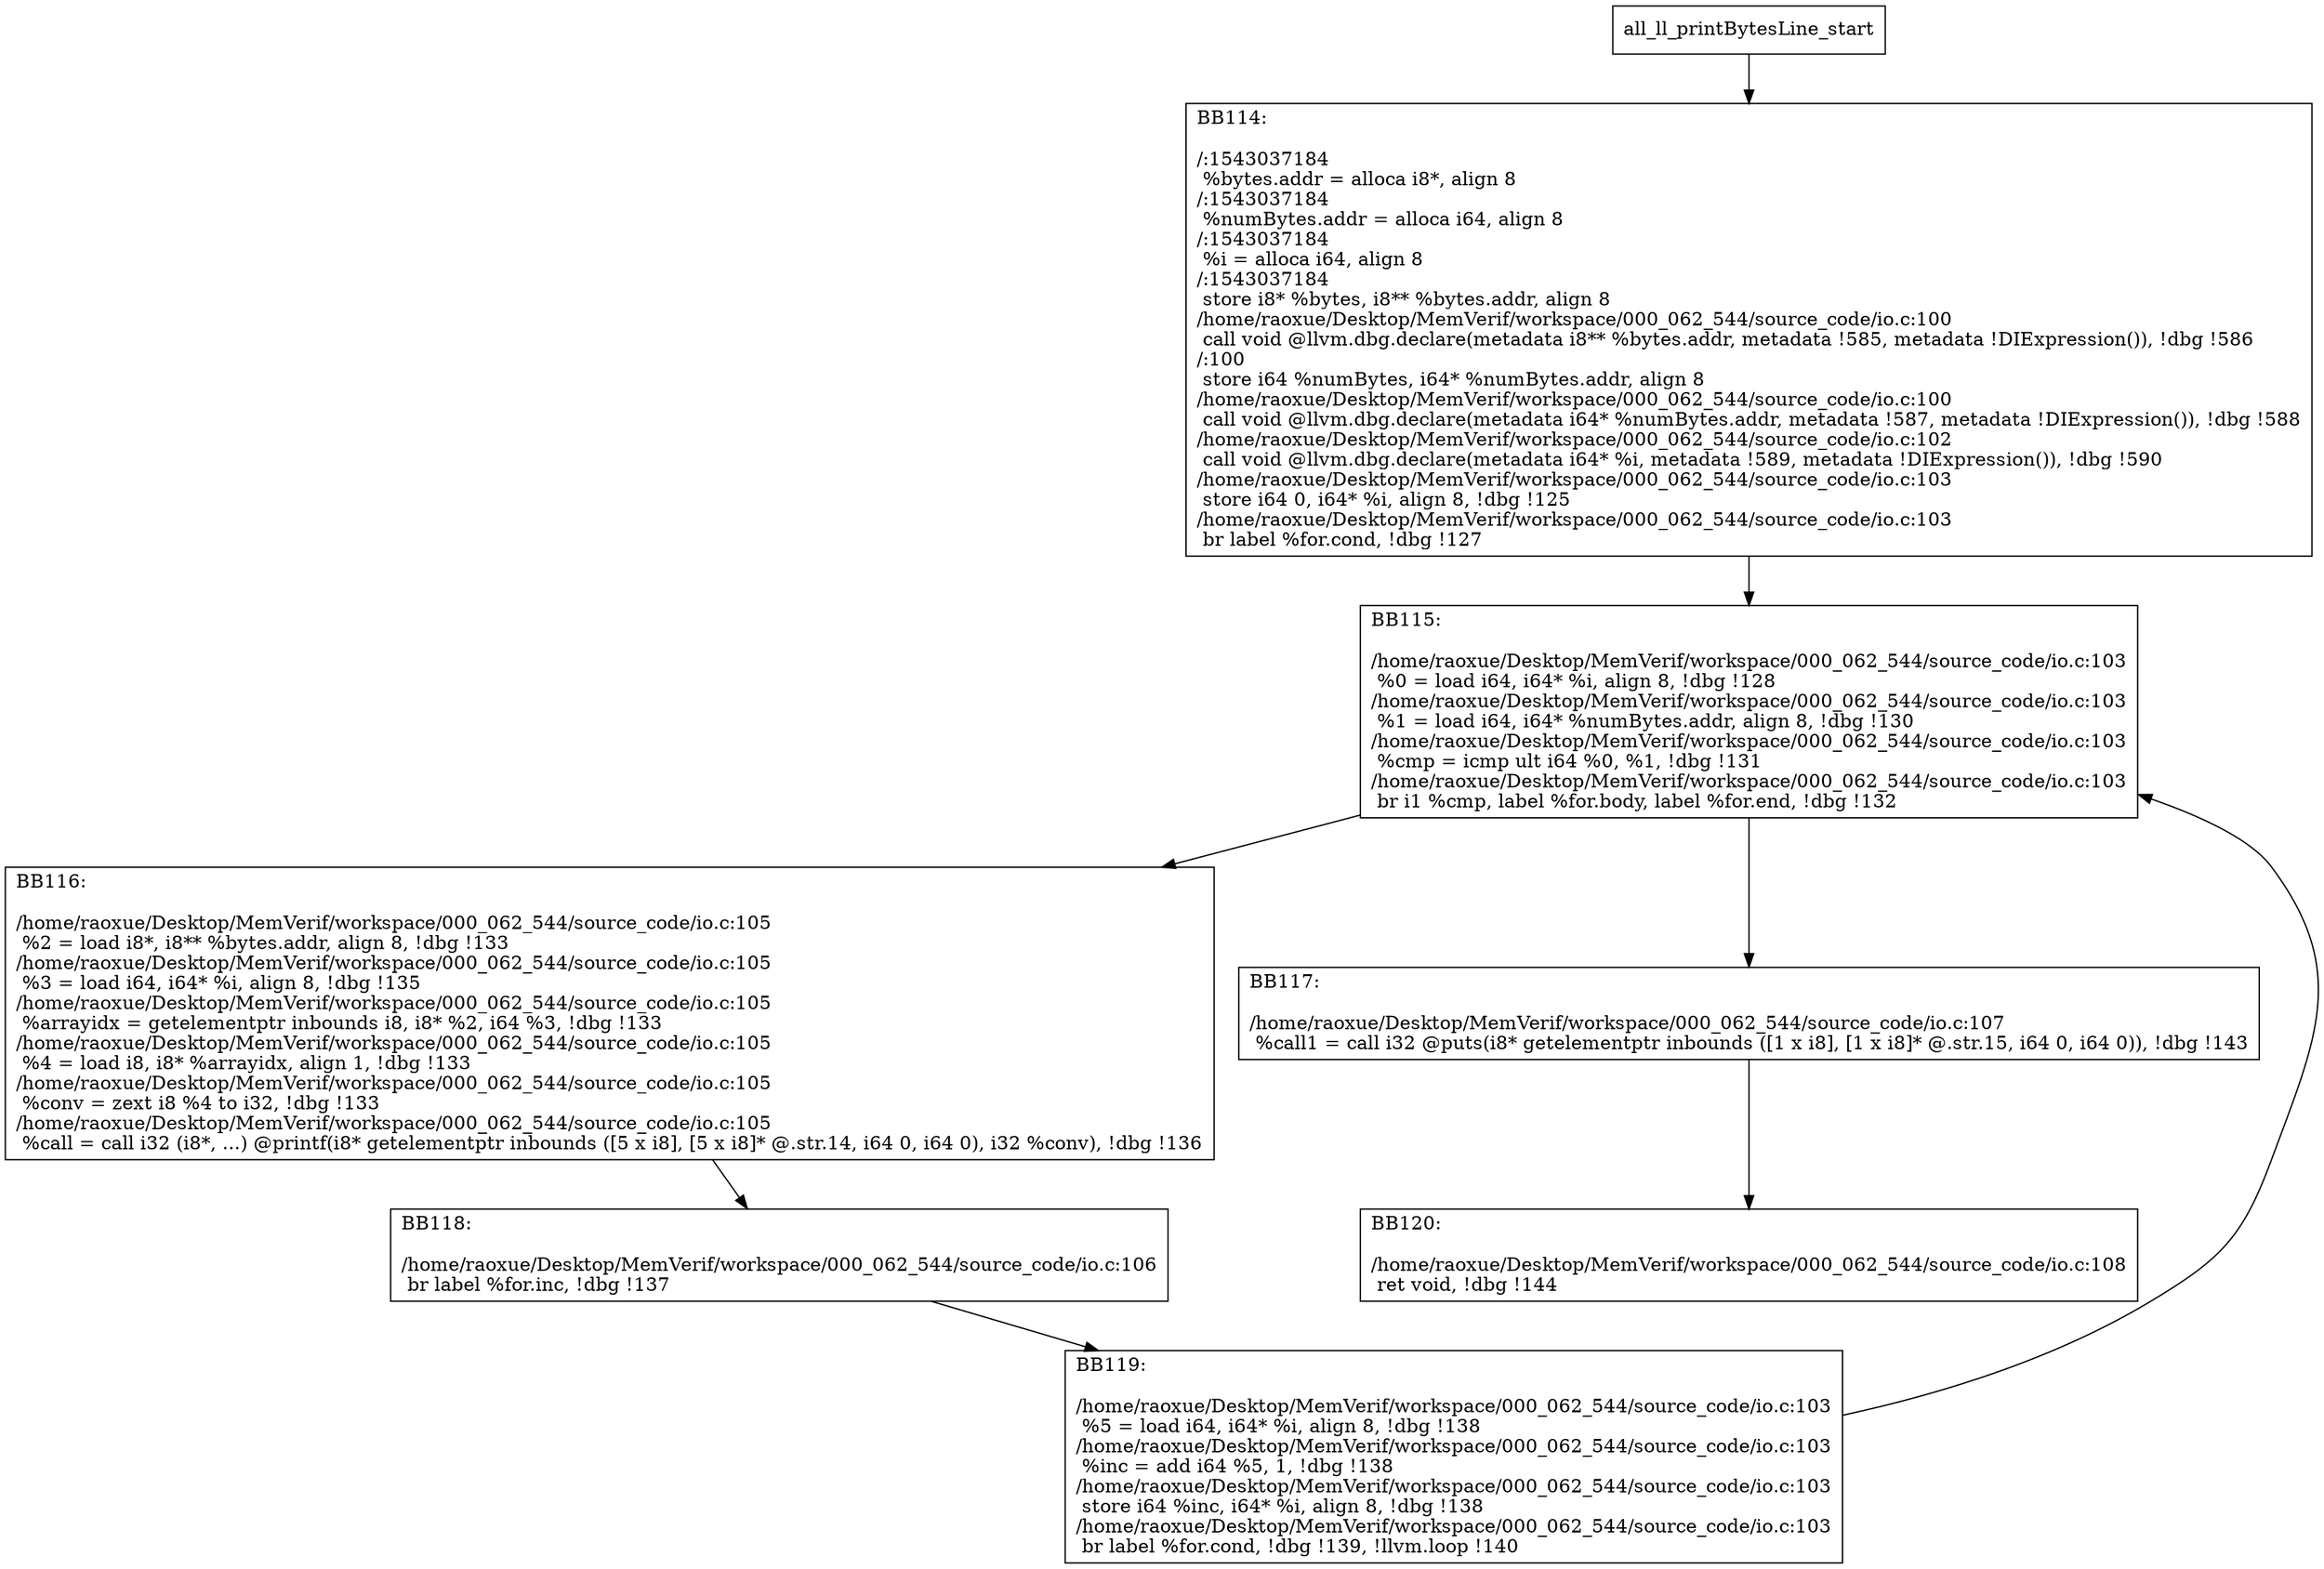 digraph "CFG for'all_ll_printBytesLine' function" {
	BBall_ll_printBytesLine_start[shape=record,label="{all_ll_printBytesLine_start}"];
	BBall_ll_printBytesLine_start-> all_ll_printBytesLineBB114;
	all_ll_printBytesLineBB114 [shape=record, label="{BB114:\l\l/:1543037184\l
  %bytes.addr = alloca i8*, align 8\l
/:1543037184\l
  %numBytes.addr = alloca i64, align 8\l
/:1543037184\l
  %i = alloca i64, align 8\l
/:1543037184\l
  store i8* %bytes, i8** %bytes.addr, align 8\l
/home/raoxue/Desktop/MemVerif/workspace/000_062_544/source_code/io.c:100\l
  call void @llvm.dbg.declare(metadata i8** %bytes.addr, metadata !585, metadata !DIExpression()), !dbg !586\l
/:100\l
  store i64 %numBytes, i64* %numBytes.addr, align 8\l
/home/raoxue/Desktop/MemVerif/workspace/000_062_544/source_code/io.c:100\l
  call void @llvm.dbg.declare(metadata i64* %numBytes.addr, metadata !587, metadata !DIExpression()), !dbg !588\l
/home/raoxue/Desktop/MemVerif/workspace/000_062_544/source_code/io.c:102\l
  call void @llvm.dbg.declare(metadata i64* %i, metadata !589, metadata !DIExpression()), !dbg !590\l
/home/raoxue/Desktop/MemVerif/workspace/000_062_544/source_code/io.c:103\l
  store i64 0, i64* %i, align 8, !dbg !125\l
/home/raoxue/Desktop/MemVerif/workspace/000_062_544/source_code/io.c:103\l
  br label %for.cond, !dbg !127\l
}"];
	all_ll_printBytesLineBB114-> all_ll_printBytesLineBB115;
	all_ll_printBytesLineBB115 [shape=record, label="{BB115:\l\l/home/raoxue/Desktop/MemVerif/workspace/000_062_544/source_code/io.c:103\l
  %0 = load i64, i64* %i, align 8, !dbg !128\l
/home/raoxue/Desktop/MemVerif/workspace/000_062_544/source_code/io.c:103\l
  %1 = load i64, i64* %numBytes.addr, align 8, !dbg !130\l
/home/raoxue/Desktop/MemVerif/workspace/000_062_544/source_code/io.c:103\l
  %cmp = icmp ult i64 %0, %1, !dbg !131\l
/home/raoxue/Desktop/MemVerif/workspace/000_062_544/source_code/io.c:103\l
  br i1 %cmp, label %for.body, label %for.end, !dbg !132\l
}"];
	all_ll_printBytesLineBB115-> all_ll_printBytesLineBB116;
	all_ll_printBytesLineBB115-> all_ll_printBytesLineBB117;
	all_ll_printBytesLineBB116 [shape=record, label="{BB116:\l\l/home/raoxue/Desktop/MemVerif/workspace/000_062_544/source_code/io.c:105\l
  %2 = load i8*, i8** %bytes.addr, align 8, !dbg !133\l
/home/raoxue/Desktop/MemVerif/workspace/000_062_544/source_code/io.c:105\l
  %3 = load i64, i64* %i, align 8, !dbg !135\l
/home/raoxue/Desktop/MemVerif/workspace/000_062_544/source_code/io.c:105\l
  %arrayidx = getelementptr inbounds i8, i8* %2, i64 %3, !dbg !133\l
/home/raoxue/Desktop/MemVerif/workspace/000_062_544/source_code/io.c:105\l
  %4 = load i8, i8* %arrayidx, align 1, !dbg !133\l
/home/raoxue/Desktop/MemVerif/workspace/000_062_544/source_code/io.c:105\l
  %conv = zext i8 %4 to i32, !dbg !133\l
/home/raoxue/Desktop/MemVerif/workspace/000_062_544/source_code/io.c:105\l
  %call = call i32 (i8*, ...) @printf(i8* getelementptr inbounds ([5 x i8], [5 x i8]* @.str.14, i64 0, i64 0), i32 %conv), !dbg !136\l
}"];
	all_ll_printBytesLineBB116-> all_ll_printBytesLineBB118;
	all_ll_printBytesLineBB118 [shape=record, label="{BB118:\l\l/home/raoxue/Desktop/MemVerif/workspace/000_062_544/source_code/io.c:106\l
  br label %for.inc, !dbg !137\l
}"];
	all_ll_printBytesLineBB118-> all_ll_printBytesLineBB119;
	all_ll_printBytesLineBB119 [shape=record, label="{BB119:\l\l/home/raoxue/Desktop/MemVerif/workspace/000_062_544/source_code/io.c:103\l
  %5 = load i64, i64* %i, align 8, !dbg !138\l
/home/raoxue/Desktop/MemVerif/workspace/000_062_544/source_code/io.c:103\l
  %inc = add i64 %5, 1, !dbg !138\l
/home/raoxue/Desktop/MemVerif/workspace/000_062_544/source_code/io.c:103\l
  store i64 %inc, i64* %i, align 8, !dbg !138\l
/home/raoxue/Desktop/MemVerif/workspace/000_062_544/source_code/io.c:103\l
  br label %for.cond, !dbg !139, !llvm.loop !140\l
}"];
	all_ll_printBytesLineBB119-> all_ll_printBytesLineBB115;
	all_ll_printBytesLineBB117 [shape=record, label="{BB117:\l\l/home/raoxue/Desktop/MemVerif/workspace/000_062_544/source_code/io.c:107\l
  %call1 = call i32 @puts(i8* getelementptr inbounds ([1 x i8], [1 x i8]* @.str.15, i64 0, i64 0)), !dbg !143\l
}"];
	all_ll_printBytesLineBB117-> all_ll_printBytesLineBB120;
	all_ll_printBytesLineBB120 [shape=record, label="{BB120:\l\l/home/raoxue/Desktop/MemVerif/workspace/000_062_544/source_code/io.c:108\l
  ret void, !dbg !144\l
}"];
}
